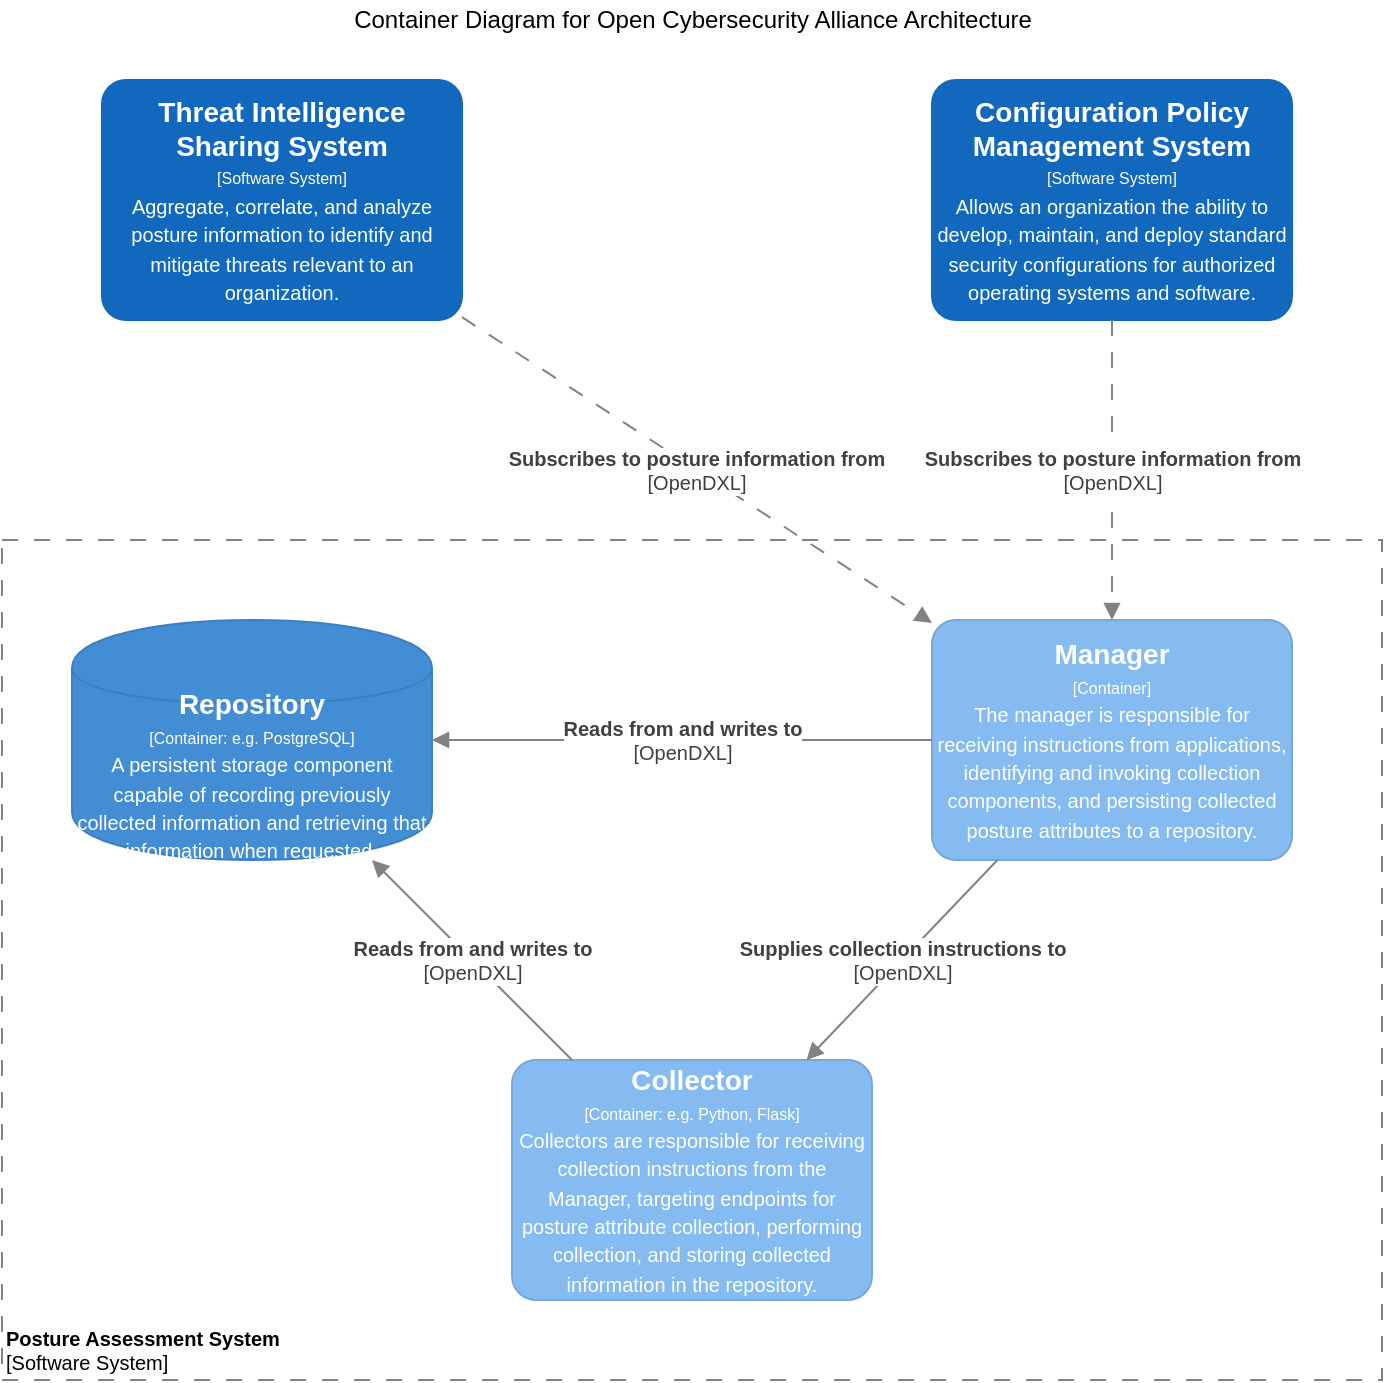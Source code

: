 <mxfile version="14.0.4" type="device"><diagram id="rPR-BGPQ2j7TKinSsuZv" name="SCAPv2 Container"><mxGraphModel dx="1081" dy="776" grid="1" gridSize="10" guides="1" tooltips="1" connect="1" arrows="1" fold="1" page="1" pageScale="1" pageWidth="850" pageHeight="1100" math="0" shadow="0"><root><mxCell id="0"/><mxCell id="1" parent="0"/><object label="&lt;font style=&quot;font-size: 10px&quot;&gt;&lt;b&gt;Posture Assessment System&lt;/b&gt;&lt;br style=&quot;font-size: 10px&quot;&gt;[Software System]&lt;/font&gt;" placeholders="1" name="Software System Name" id="pnzysuqJV78NnzisHxpP-7"><mxCell style="rounded=0;whiteSpace=wrap;html=1;strokeColor=#828282;fillColor=none;fontColor=#000000;align=left;labelPosition=center;verticalLabelPosition=middle;verticalAlign=bottom;dashed=1;strokeWidth=1;perimeterSpacing=0;spacing=2;spacingTop=0;fontSize=10;dashPattern=8 8;" parent="1" vertex="1"><mxGeometry x="50" y="280" width="690" height="420" as="geometry"/></mxCell></object><object label="&lt;div&gt;&lt;span style=&quot;font-size: 14px&quot;&gt;&lt;b&gt;Manager&lt;/b&gt;&lt;/span&gt;&lt;/div&gt;&lt;div&gt;&lt;span style=&quot;font-size: 8px&quot;&gt;[Container]&lt;/span&gt;&lt;/div&gt;&lt;div&gt;&lt;font size=&quot;1&quot;&gt;The manager is responsible for receiving instructions from applications, identifying and invoking collection components, and persisting collected posture attributes to a repository.&lt;/font&gt;&lt;/div&gt;" placeholders="1" name="Container Name" technology="e.g. Python, Flask" description="Description" id="pnzysuqJV78NnzisHxpP-1"><mxCell style="rounded=1;whiteSpace=wrap;html=1;fillColor=#85BBF0;fontColor=#ffffff;strokeColor=#78A8D8;resizable=0;arcSize=10;" parent="1" vertex="1"><mxGeometry x="515" y="320" width="180" height="120" as="geometry"/></mxCell></object><object label="&lt;div&gt;&lt;span style=&quot;font-size: 14px&quot;&gt;&lt;b&gt;Collector&lt;/b&gt;&lt;/span&gt;&lt;/div&gt;&lt;div&gt;&lt;span style=&quot;font-size: 8px&quot;&gt;[Container: %technology%]&lt;/span&gt;&lt;br&gt;&lt;/div&gt;&lt;div&gt;&lt;span style=&quot;font-size: x-small&quot;&gt;Collectors are responsible for receiving collection instructions from the Manager, targeting endpoints for posture attribute collection, performing collection, and storing collected information in the repository.&lt;/span&gt;&lt;br&gt;&lt;/div&gt;" placeholders="1" name="Container Name" technology="e.g. Python, Flask" description="Description" id="pnzysuqJV78NnzisHxpP-2"><mxCell style="rounded=1;whiteSpace=wrap;html=1;fillColor=#85BBF0;fontColor=#ffffff;strokeColor=#78A8D8;resizable=0;arcSize=10;" parent="1" vertex="1"><mxGeometry x="305" y="540" width="180" height="120" as="geometry"/></mxCell></object><object label="&lt;div style=&quot;color: rgb(255 , 255 , 255) ; white-space: normal&quot;&gt;&lt;span style=&quot;font-size: 14px&quot;&gt;&lt;b&gt;Repository&lt;/b&gt;&lt;/span&gt;&lt;/div&gt;&lt;div style=&quot;color: rgb(255 , 255 , 255) ; white-space: normal&quot;&gt;&lt;span style=&quot;font-size: 8px&quot;&gt;[Container: %technology%]&lt;/span&gt;&lt;/div&gt;&lt;div style=&quot;color: rgb(255 , 255 , 255) ; white-space: normal&quot;&gt;&lt;font style=&quot;font-size: 10px&quot;&gt;A persistent storage component capable of recording previously collected information and retrieving that information when requested&lt;/font&gt;&lt;span style=&quot;font-size: 11px&quot;&gt;.&lt;/span&gt;&lt;/div&gt;" placeholders="1" name="Container Name" description="Description" technology="e.g. PostgreSQL" id="pnzysuqJV78NnzisHxpP-4"><mxCell style="shape=cylinder;whiteSpace=wrap;html=1;boundedLbl=1;backgroundOutline=1;strokeColor=#3C7FC0;fillColor=#438DD5;fontSize=12;fontColor=#ffffff;align=center;resizable=0;rounded=0;" parent="1" vertex="1"><mxGeometry x="85" y="320" width="180" height="120" as="geometry"/></mxCell></object><object label="&lt;span style=&quot;font-size: 10px&quot;&gt;&lt;b&gt;Supplies collection instructions to&lt;br&gt;&lt;/b&gt;[OpenDXL]&lt;br&gt;&lt;/span&gt;" placeholders="1" name="Data Flow Item Name" technology="HTTP" id="pnzysuqJV78NnzisHxpP-8"><mxCell style="endArrow=block;html=1;fontSize=10;fontColor=#404040;strokeWidth=1;endFill=1;strokeColor=#828282;elbow=vertical;" parent="1" source="pnzysuqJV78NnzisHxpP-1" target="pnzysuqJV78NnzisHxpP-2" edge="1"><mxGeometry width="50" height="50" relative="1" as="geometry"><mxPoint x="365" y="210" as="sourcePoint"/><mxPoint x="565" y="210" as="targetPoint"/></mxGeometry></mxCell></object><object label="&lt;span style=&quot;font-size: 10px&quot;&gt;&lt;b&gt;Reads from and writes to&lt;br&gt;&lt;/b&gt;[OpenDXL]&lt;br&gt;&lt;/span&gt;" placeholders="1" name="Data Flow Item Name" technology="HTTP" id="pnzysuqJV78NnzisHxpP-9"><mxCell style="endArrow=block;html=1;fontSize=10;fontColor=#404040;strokeWidth=1;endFill=1;strokeColor=#828282;elbow=vertical;" parent="1" source="pnzysuqJV78NnzisHxpP-2" target="pnzysuqJV78NnzisHxpP-4" edge="1"><mxGeometry width="50" height="50" relative="1" as="geometry"><mxPoint x="395" y="390" as="sourcePoint"/><mxPoint x="595" y="390" as="targetPoint"/></mxGeometry></mxCell></object><object label="&lt;span style=&quot;font-size: 10px&quot;&gt;&lt;b&gt;Reads from and writes to&lt;/b&gt;&lt;br&gt;[OpenDXL]&lt;br&gt;&lt;/span&gt;" placeholders="1" name="Data Flow Item Name" technology="HTTP" id="pnzysuqJV78NnzisHxpP-10"><mxCell style="endArrow=block;html=1;fontSize=10;fontColor=#404040;strokeWidth=1;endFill=1;strokeColor=#828282;elbow=vertical;entryX=1;entryY=0.5;entryDx=0;entryDy=0;" parent="1" source="pnzysuqJV78NnzisHxpP-1" target="pnzysuqJV78NnzisHxpP-4" edge="1"><mxGeometry width="50" height="50" relative="1" as="geometry"><mxPoint x="295" y="370" as="sourcePoint"/><mxPoint x="495" y="370" as="targetPoint"/></mxGeometry></mxCell></object><object label="&lt;div&gt;&lt;span style=&quot;font-size: 14px&quot;&gt;&lt;b&gt;Threat Intelligence Sharing System&lt;/b&gt;&lt;/span&gt;&lt;/div&gt;&lt;div&gt;&lt;span style=&quot;font-size: 8px&quot;&gt;[Software System]&lt;/span&gt;&lt;/div&gt;&lt;div&gt;&lt;font style=&quot;font-size: 10px&quot;&gt;Aggregate, correlate, and analyze posture information to identify and mitigate threats relevant to an organization.&lt;/font&gt;&lt;br&gt;&lt;/div&gt;" placeholders="1" name="Software System Name" description="Description" id="pnzysuqJV78NnzisHxpP-11"><mxCell style="rounded=1;whiteSpace=wrap;html=1;fillColor=#1168BD;fontColor=#ffffff;strokeColor=#1168BD;resizable=0;arcSize=10;" parent="1" vertex="1"><mxGeometry x="100" y="50" width="180" height="120" as="geometry"/></mxCell></object><object label="&lt;b&gt;Subscribes to posture information from&lt;/b&gt;&lt;br style=&quot;font-size: 10px&quot;&gt;[OpenDXL]" placeholders="1" name="Dependency Operation Name" technology="JDBC" id="pnzysuqJV78NnzisHxpP-17"><mxCell style="endArrow=block;html=1;fontSize=10;fontColor=#404040;strokeWidth=1;endFill=1;dashed=1;dashPattern=8 8;strokeColor=#828282;elbow=vertical;" parent="1" source="pnzysuqJV78NnzisHxpP-11" target="pnzysuqJV78NnzisHxpP-1" edge="1"><mxGeometry width="50" height="50" relative="1" as="geometry"><mxPoint x="540" y="100" as="sourcePoint"/><mxPoint x="740" y="100" as="targetPoint"/></mxGeometry></mxCell></object><object label="&lt;div&gt;&lt;span style=&quot;font-size: 14px&quot;&gt;&lt;b&gt;Configuration Policy Management System&lt;/b&gt;&lt;/span&gt;&lt;/div&gt;&lt;div&gt;&lt;span style=&quot;font-size: 8px&quot;&gt;[Software System]&lt;/span&gt;&lt;/div&gt;&lt;div&gt;&lt;span style=&quot;font-size: x-small&quot;&gt;Allows an organization the ability to develop, maintain, and deploy standard security configurations for authorized operating systems and software.&lt;/span&gt;&lt;br&gt;&lt;/div&gt;" placeholders="1" name="Software System Name" description="Description" id="pnzysuqJV78NnzisHxpP-20"><mxCell style="rounded=1;whiteSpace=wrap;html=1;fillColor=#1168BD;fontColor=#ffffff;strokeColor=#1168BD;resizable=0;arcSize=10;" parent="1" vertex="1"><mxGeometry x="515" y="50" width="180" height="120" as="geometry"/></mxCell></object><object label="&lt;b&gt;Subscribes to posture information from&lt;/b&gt;&lt;br style=&quot;font-size: 10px&quot;&gt;[OpenDXL]" placeholders="1" name="Dependency Operation Name" technology="JDBC" id="pnzysuqJV78NnzisHxpP-21"><mxCell style="endArrow=block;html=1;fontSize=10;fontColor=#404040;strokeWidth=1;endFill=1;dashed=1;dashPattern=8 8;strokeColor=#828282;elbow=vertical;" parent="1" source="pnzysuqJV78NnzisHxpP-20" target="pnzysuqJV78NnzisHxpP-1" edge="1"><mxGeometry width="50" height="50" relative="1" as="geometry"><mxPoint x="410.455" y="160" as="sourcePoint"/><mxPoint x="544.545" y="260" as="targetPoint"/></mxGeometry></mxCell></object><mxCell id="C-OvjfIDkg8MF9lPrf3v-1" value="Container Diagram for Open Cybersecurity Alliance Architecture" style="text;html=1;align=center;verticalAlign=middle;resizable=0;points=[];autosize=1;" vertex="1" parent="1"><mxGeometry x="220" y="10" width="350" height="20" as="geometry"/></mxCell></root></mxGraphModel></diagram></mxfile>
